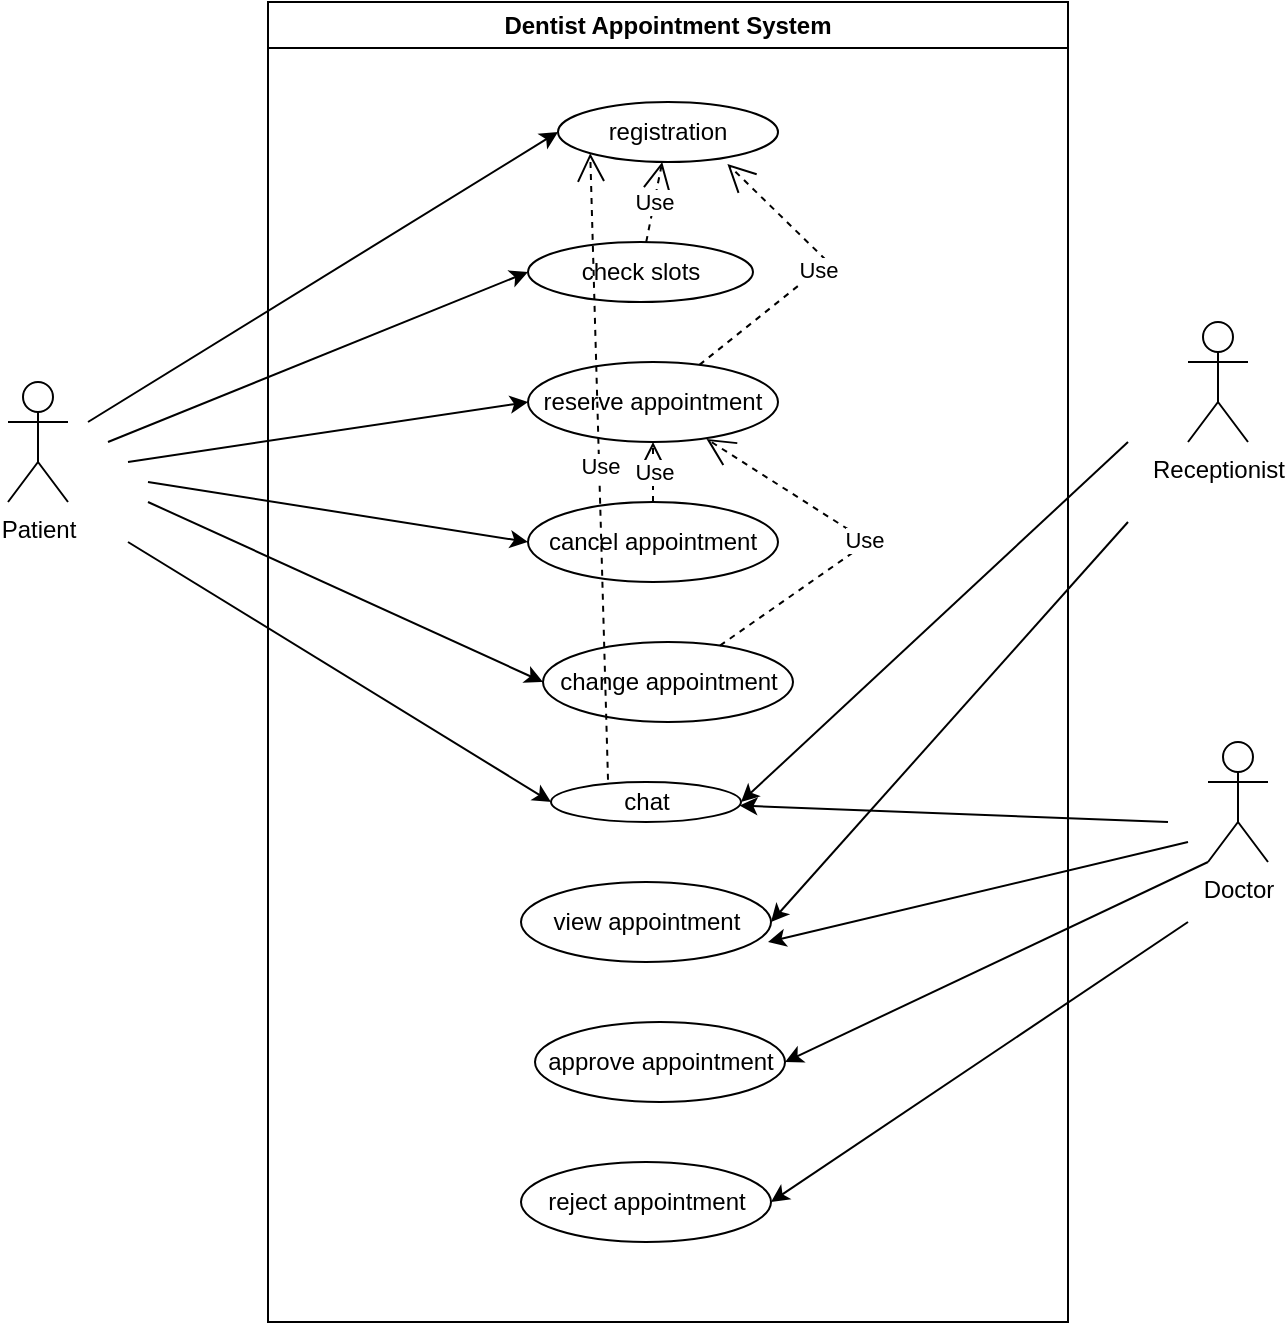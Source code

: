 <mxfile version="20.7.4" type="dropbox"><diagram id="1g_BZZHgStSQS-d4ZL1J" name="Page-1"><mxGraphModel dx="1023" dy="617" grid="1" gridSize="10" guides="1" tooltips="1" connect="1" arrows="1" fold="1" page="1" pageScale="1" pageWidth="850" pageHeight="1100" math="0" shadow="0"><root><mxCell id="0"/><mxCell id="1" parent="0"/><mxCell id="JbIKQeUajIuepjR86841-1" value="Dentist Appointment System" style="swimlane;whiteSpace=wrap;html=1;" vertex="1" parent="1"><mxGeometry x="240" y="200" width="400" height="660" as="geometry"/></mxCell><mxCell id="JbIKQeUajIuepjR86841-6" value="registration" style="ellipse;whiteSpace=wrap;html=1;" vertex="1" parent="JbIKQeUajIuepjR86841-1"><mxGeometry x="145" y="50" width="110" height="30" as="geometry"/></mxCell><mxCell id="JbIKQeUajIuepjR86841-7" value="view appointment" style="ellipse;whiteSpace=wrap;html=1;" vertex="1" parent="JbIKQeUajIuepjR86841-1"><mxGeometry x="126.5" y="440" width="125" height="40" as="geometry"/></mxCell><mxCell id="JbIKQeUajIuepjR86841-8" value="check slots" style="ellipse;whiteSpace=wrap;html=1;" vertex="1" parent="JbIKQeUajIuepjR86841-1"><mxGeometry x="130" y="120" width="112.5" height="30" as="geometry"/></mxCell><mxCell id="JbIKQeUajIuepjR86841-9" value="reserve appointment" style="ellipse;whiteSpace=wrap;html=1;" vertex="1" parent="JbIKQeUajIuepjR86841-1"><mxGeometry x="130" y="180" width="125" height="40" as="geometry"/></mxCell><mxCell id="JbIKQeUajIuepjR86841-10" value="approve appointment" style="ellipse;whiteSpace=wrap;html=1;" vertex="1" parent="JbIKQeUajIuepjR86841-1"><mxGeometry x="133.5" y="510" width="125" height="40" as="geometry"/></mxCell><mxCell id="JbIKQeUajIuepjR86841-11" value="reject appointment" style="ellipse;whiteSpace=wrap;html=1;" vertex="1" parent="JbIKQeUajIuepjR86841-1"><mxGeometry x="126.5" y="580" width="125" height="40" as="geometry"/></mxCell><mxCell id="JbIKQeUajIuepjR86841-12" value="chat" style="ellipse;whiteSpace=wrap;html=1;" vertex="1" parent="JbIKQeUajIuepjR86841-1"><mxGeometry x="141.5" y="390" width="95" height="20" as="geometry"/></mxCell><mxCell id="JbIKQeUajIuepjR86841-13" value="cancel appointment" style="ellipse;whiteSpace=wrap;html=1;" vertex="1" parent="JbIKQeUajIuepjR86841-1"><mxGeometry x="130" y="250" width="125" height="40" as="geometry"/></mxCell><mxCell id="JbIKQeUajIuepjR86841-14" value="change appointment" style="ellipse;whiteSpace=wrap;html=1;" vertex="1" parent="JbIKQeUajIuepjR86841-1"><mxGeometry x="137.5" y="320" width="125" height="40" as="geometry"/></mxCell><mxCell id="JbIKQeUajIuepjR86841-42" value="Use" style="endArrow=open;endSize=12;dashed=1;html=1;rounded=0;" edge="1" parent="JbIKQeUajIuepjR86841-1" source="JbIKQeUajIuepjR86841-8" target="JbIKQeUajIuepjR86841-6"><mxGeometry width="160" relative="1" as="geometry"><mxPoint x="100" y="230" as="sourcePoint"/><mxPoint x="260" y="230" as="targetPoint"/></mxGeometry></mxCell><mxCell id="JbIKQeUajIuepjR86841-43" value="Use" style="endArrow=open;endSize=12;dashed=1;html=1;rounded=0;entryX=0.77;entryY=1.032;entryDx=0;entryDy=0;entryPerimeter=0;" edge="1" parent="JbIKQeUajIuepjR86841-1" source="JbIKQeUajIuepjR86841-9" target="JbIKQeUajIuepjR86841-6"><mxGeometry width="160" relative="1" as="geometry"><mxPoint x="438.974" y="330.018" as="sourcePoint"/><mxPoint x="447.218" y="289.981" as="targetPoint"/><Array as="points"><mxPoint x="280" y="130"/></Array></mxGeometry></mxCell><mxCell id="JbIKQeUajIuepjR86841-45" value="Use" style="endArrow=open;endSize=12;dashed=1;html=1;rounded=0;entryX=0.5;entryY=1;entryDx=0;entryDy=0;" edge="1" parent="JbIKQeUajIuepjR86841-1" source="JbIKQeUajIuepjR86841-13" target="JbIKQeUajIuepjR86841-9"><mxGeometry width="160" relative="1" as="geometry"><mxPoint x="448.688" y="390.098" as="sourcePoint"/><mxPoint x="479.7" y="290.96" as="targetPoint"/></mxGeometry></mxCell><mxCell id="JbIKQeUajIuepjR86841-46" value="Use" style="endArrow=open;endSize=12;dashed=1;html=1;rounded=0;entryX=0.714;entryY=0.961;entryDx=0;entryDy=0;entryPerimeter=0;" edge="1" parent="JbIKQeUajIuepjR86841-1" source="JbIKQeUajIuepjR86841-14" target="JbIKQeUajIuepjR86841-9"><mxGeometry width="160" relative="1" as="geometry"><mxPoint x="442.5" y="460" as="sourcePoint"/><mxPoint x="442.5" y="430" as="targetPoint"/><Array as="points"><mxPoint x="300" y="270"/></Array></mxGeometry></mxCell><mxCell id="JbIKQeUajIuepjR86841-47" value="Use" style="endArrow=open;endSize=12;dashed=1;html=1;rounded=0;entryX=0;entryY=1;entryDx=0;entryDy=0;exitX=0.3;exitY=-0.058;exitDx=0;exitDy=0;exitPerimeter=0;" edge="1" parent="JbIKQeUajIuepjR86841-1" source="JbIKQeUajIuepjR86841-12" target="JbIKQeUajIuepjR86841-6"><mxGeometry width="160" relative="1" as="geometry"><mxPoint x="453.137" y="530.025" as="sourcePoint"/><mxPoint x="469.25" y="428.44" as="targetPoint"/></mxGeometry></mxCell><mxCell id="JbIKQeUajIuepjR86841-2" value="Patient" style="shape=umlActor;verticalLabelPosition=bottom;verticalAlign=top;html=1;outlineConnect=0;" vertex="1" parent="1"><mxGeometry x="110" y="390" width="30" height="60" as="geometry"/></mxCell><mxCell id="JbIKQeUajIuepjR86841-5" value="Receptionist" style="shape=umlActor;verticalLabelPosition=bottom;verticalAlign=top;html=1;outlineConnect=0;" vertex="1" parent="1"><mxGeometry x="700" y="360" width="30" height="60" as="geometry"/></mxCell><mxCell id="JbIKQeUajIuepjR86841-19" value="Doctor" style="shape=umlActor;verticalLabelPosition=bottom;verticalAlign=top;html=1;outlineConnect=0;" vertex="1" parent="1"><mxGeometry x="710" y="570" width="30" height="60" as="geometry"/></mxCell><mxCell id="JbIKQeUajIuepjR86841-24" value="" style="endArrow=classic;html=1;rounded=0;entryX=0;entryY=0.5;entryDx=0;entryDy=0;" edge="1" parent="1" target="JbIKQeUajIuepjR86841-6"><mxGeometry width="50" height="50" relative="1" as="geometry"><mxPoint x="150" y="410" as="sourcePoint"/><mxPoint x="450" y="460" as="targetPoint"/></mxGeometry></mxCell><mxCell id="JbIKQeUajIuepjR86841-25" value="" style="endArrow=classic;html=1;rounded=0;entryX=0;entryY=0.5;entryDx=0;entryDy=0;" edge="1" parent="1" target="JbIKQeUajIuepjR86841-8"><mxGeometry width="50" height="50" relative="1" as="geometry"><mxPoint x="160" y="420" as="sourcePoint"/><mxPoint x="395" y="275" as="targetPoint"/></mxGeometry></mxCell><mxCell id="JbIKQeUajIuepjR86841-26" value="" style="endArrow=classic;html=1;rounded=0;entryX=0;entryY=0.5;entryDx=0;entryDy=0;" edge="1" parent="1" target="JbIKQeUajIuepjR86841-9"><mxGeometry width="50" height="50" relative="1" as="geometry"><mxPoint x="170" y="430" as="sourcePoint"/><mxPoint x="380" y="345" as="targetPoint"/></mxGeometry></mxCell><mxCell id="JbIKQeUajIuepjR86841-27" value="" style="endArrow=classic;html=1;rounded=0;entryX=0;entryY=0.5;entryDx=0;entryDy=0;" edge="1" parent="1" target="JbIKQeUajIuepjR86841-13"><mxGeometry width="50" height="50" relative="1" as="geometry"><mxPoint x="180" y="440" as="sourcePoint"/><mxPoint x="380" y="410" as="targetPoint"/></mxGeometry></mxCell><mxCell id="JbIKQeUajIuepjR86841-28" value="" style="endArrow=classic;html=1;rounded=0;entryX=0;entryY=0.5;entryDx=0;entryDy=0;" edge="1" parent="1" target="JbIKQeUajIuepjR86841-12"><mxGeometry width="50" height="50" relative="1" as="geometry"><mxPoint x="170" y="470" as="sourcePoint"/><mxPoint x="380" y="480" as="targetPoint"/></mxGeometry></mxCell><mxCell id="JbIKQeUajIuepjR86841-33" value="" style="endArrow=classic;html=1;rounded=0;entryX=1;entryY=0.5;entryDx=0;entryDy=0;" edge="1" parent="1" target="JbIKQeUajIuepjR86841-12"><mxGeometry width="50" height="50" relative="1" as="geometry"><mxPoint x="670" y="420" as="sourcePoint"/><mxPoint x="440" y="520" as="targetPoint"/></mxGeometry></mxCell><mxCell id="JbIKQeUajIuepjR86841-34" value="" style="endArrow=classic;html=1;rounded=0;entryX=1;entryY=0.5;entryDx=0;entryDy=0;" edge="1" parent="1" target="JbIKQeUajIuepjR86841-7"><mxGeometry width="50" height="50" relative="1" as="geometry"><mxPoint x="670" y="460" as="sourcePoint"/><mxPoint x="486.5" y="610" as="targetPoint"/></mxGeometry></mxCell><mxCell id="JbIKQeUajIuepjR86841-35" value="" style="endArrow=classic;html=1;rounded=0;" edge="1" parent="1" target="JbIKQeUajIuepjR86841-12"><mxGeometry width="50" height="50" relative="1" as="geometry"><mxPoint x="690" y="610" as="sourcePoint"/><mxPoint x="501.5" y="670" as="targetPoint"/></mxGeometry></mxCell><mxCell id="JbIKQeUajIuepjR86841-36" value="" style="endArrow=classic;html=1;rounded=0;entryX=0.988;entryY=0.75;entryDx=0;entryDy=0;entryPerimeter=0;" edge="1" parent="1" target="JbIKQeUajIuepjR86841-7"><mxGeometry width="50" height="50" relative="1" as="geometry"><mxPoint x="700" y="620" as="sourcePoint"/><mxPoint x="485.732" y="611.791" as="targetPoint"/></mxGeometry></mxCell><mxCell id="JbIKQeUajIuepjR86841-37" value="" style="endArrow=classic;html=1;rounded=0;entryX=1;entryY=0.5;entryDx=0;entryDy=0;" edge="1" parent="1" target="JbIKQeUajIuepjR86841-10"><mxGeometry width="50" height="50" relative="1" as="geometry"><mxPoint x="710" y="630" as="sourcePoint"/><mxPoint x="500" y="680" as="targetPoint"/></mxGeometry></mxCell><mxCell id="JbIKQeUajIuepjR86841-38" value="" style="endArrow=classic;html=1;rounded=0;entryX=1;entryY=0.5;entryDx=0;entryDy=0;" edge="1" parent="1" target="JbIKQeUajIuepjR86841-11"><mxGeometry width="50" height="50" relative="1" as="geometry"><mxPoint x="700" y="660" as="sourcePoint"/><mxPoint x="508.5" y="740" as="targetPoint"/></mxGeometry></mxCell><mxCell id="JbIKQeUajIuepjR86841-41" value="" style="endArrow=classic;html=1;rounded=0;entryX=0;entryY=0.5;entryDx=0;entryDy=0;" edge="1" parent="1" target="JbIKQeUajIuepjR86841-14"><mxGeometry width="50" height="50" relative="1" as="geometry"><mxPoint x="180" y="450" as="sourcePoint"/><mxPoint x="380" y="480" as="targetPoint"/></mxGeometry></mxCell></root></mxGraphModel></diagram></mxfile>